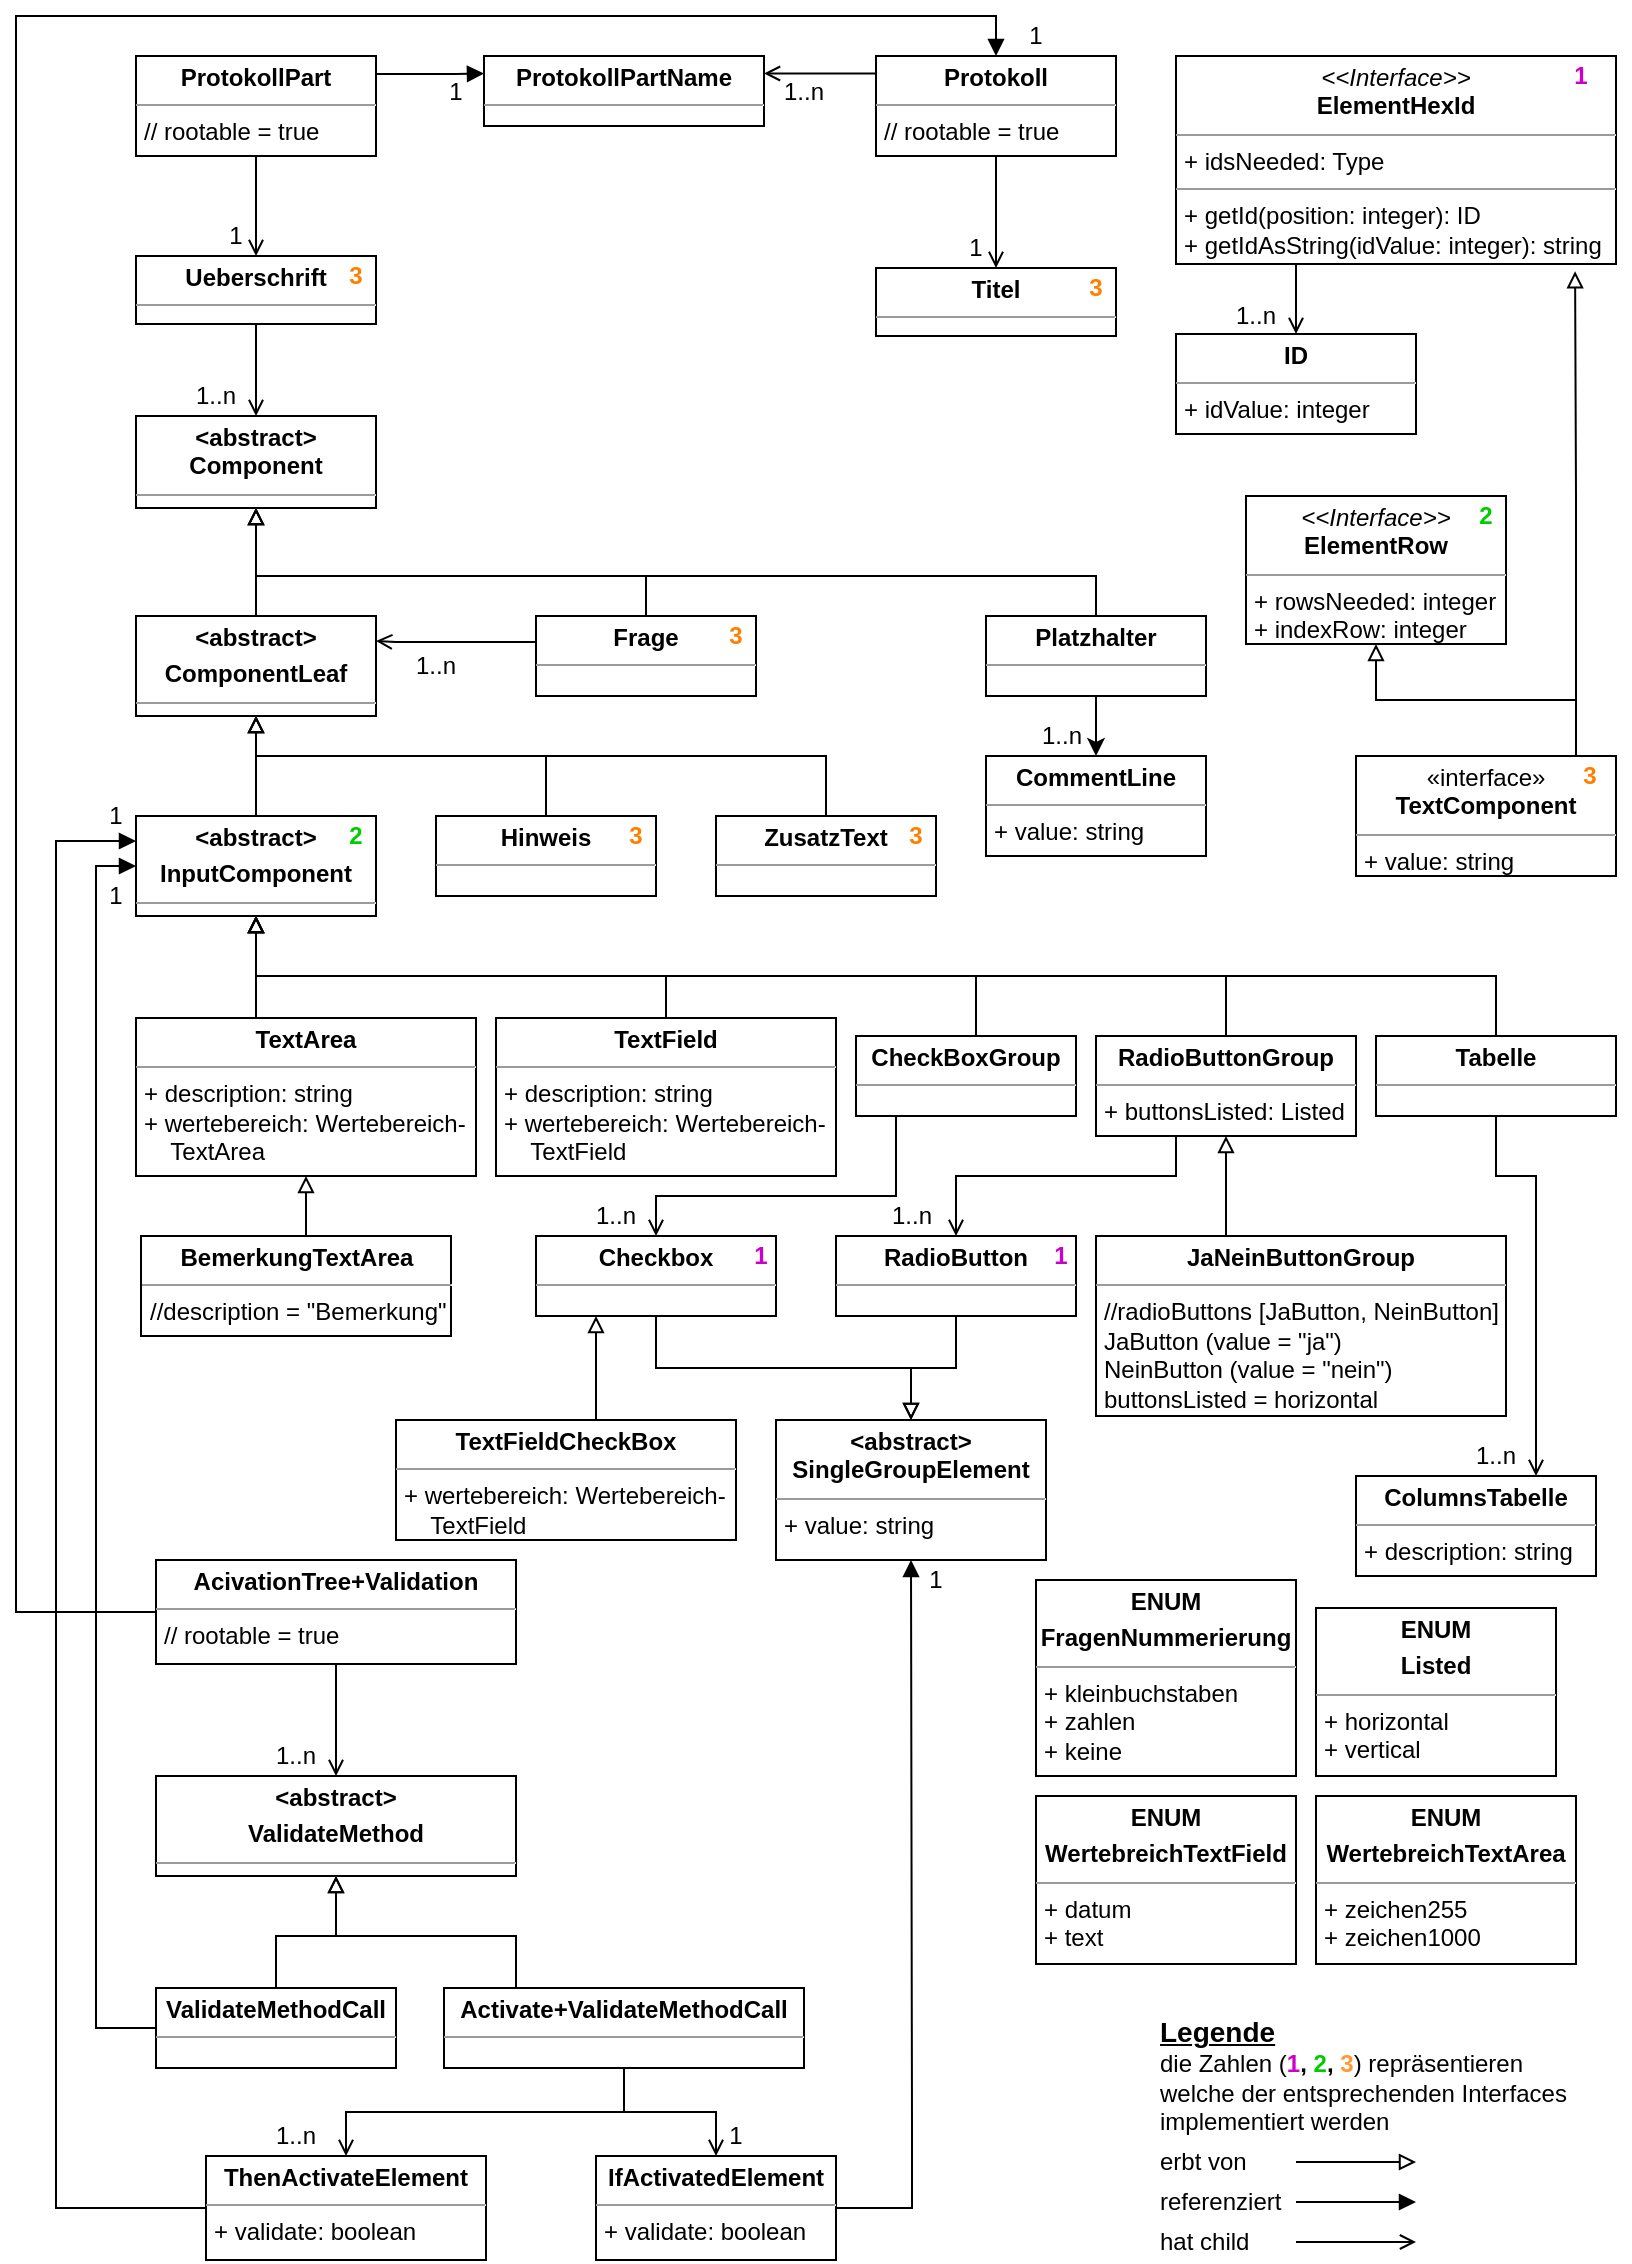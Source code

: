 <mxfile version="14.8.1" type="github">
  <diagram id="815nEBBuHhfthzoJdJMb" name="Page-1">
    <mxGraphModel dx="1038" dy="1690" grid="1" gridSize="10" guides="1" tooltips="1" connect="1" arrows="1" fold="1" page="1" pageScale="1" pageWidth="827" pageHeight="1169" math="0" shadow="0">
      <root>
        <mxCell id="0" />
        <mxCell id="1" parent="0" />
        <mxCell id="dD5N2xeaOPQ_CGBEgf2j-91" style="edgeStyle=orthogonalEdgeStyle;rounded=0;orthogonalLoop=1;jettySize=auto;html=1;exitX=0.5;exitY=1;exitDx=0;exitDy=0;entryX=0.5;entryY=0;entryDx=0;entryDy=0;endArrow=open;endFill=0;" parent="1" source="dD5N2xeaOPQ_CGBEgf2j-9" target="dD5N2xeaOPQ_CGBEgf2j-86" edge="1">
          <mxGeometry relative="1" as="geometry" />
        </mxCell>
        <mxCell id="oZuuZ0kio6a51f3ImNjv-1" style="edgeStyle=orthogonalEdgeStyle;rounded=0;orthogonalLoop=1;jettySize=auto;html=1;entryX=0.5;entryY=0;entryDx=0;entryDy=0;endArrow=block;endFill=1;" parent="1" source="dD5N2xeaOPQ_CGBEgf2j-9" target="dD5N2xeaOPQ_CGBEgf2j-10" edge="1">
          <mxGeometry relative="1" as="geometry">
            <mxPoint x="20" as="targetPoint" />
            <Array as="points">
              <mxPoint x="20" y="798" />
              <mxPoint x="20" />
              <mxPoint x="510" />
            </Array>
          </mxGeometry>
        </mxCell>
        <mxCell id="dD5N2xeaOPQ_CGBEgf2j-9" value="&lt;p style=&quot;margin: 0px ; margin-top: 4px ; text-align: center&quot;&gt;&lt;b&gt;AcivationTree+Validation&lt;/b&gt;&lt;/p&gt;&lt;hr size=&quot;1&quot;&gt;&lt;p style=&quot;margin: 0px ; margin-left: 4px&quot;&gt;// rootable = true&lt;/p&gt;" style="verticalAlign=top;align=left;overflow=fill;fontSize=12;fontFamily=Helvetica;html=1;" parent="1" vertex="1">
          <mxGeometry x="90" y="772" width="180" height="52" as="geometry" />
        </mxCell>
        <mxCell id="dD5N2xeaOPQ_CGBEgf2j-15" style="edgeStyle=orthogonalEdgeStyle;rounded=0;orthogonalLoop=1;jettySize=auto;html=1;entryX=1;entryY=0.25;entryDx=0;entryDy=0;exitX=0;exitY=0.25;exitDx=0;exitDy=0;endArrow=open;endFill=0;" parent="1" source="dD5N2xeaOPQ_CGBEgf2j-10" target="dD5N2xeaOPQ_CGBEgf2j-14" edge="1">
          <mxGeometry relative="1" as="geometry">
            <mxPoint x="450" y="70" as="targetPoint" />
            <Array as="points">
              <mxPoint x="480" y="39" />
            </Array>
          </mxGeometry>
        </mxCell>
        <mxCell id="dD5N2xeaOPQ_CGBEgf2j-20" style="edgeStyle=orthogonalEdgeStyle;rounded=0;orthogonalLoop=1;jettySize=auto;html=1;entryX=0.5;entryY=0;entryDx=0;entryDy=0;endArrow=open;endFill=0;" parent="1" source="dD5N2xeaOPQ_CGBEgf2j-10" target="dD5N2xeaOPQ_CGBEgf2j-19" edge="1">
          <mxGeometry relative="1" as="geometry" />
        </mxCell>
        <mxCell id="dD5N2xeaOPQ_CGBEgf2j-10" value="&lt;p style=&quot;margin: 0px ; margin-top: 4px ; text-align: center&quot;&gt;&lt;b&gt;Protokoll&lt;/b&gt;&lt;/p&gt;&lt;hr size=&quot;1&quot;&gt;&lt;p style=&quot;margin: 0px ; margin-left: 4px&quot;&gt;// rootable = true&lt;/p&gt;" style="verticalAlign=top;align=left;overflow=fill;fontSize=12;fontFamily=Helvetica;html=1;" parent="1" vertex="1">
          <mxGeometry x="450" y="20" width="120" height="50" as="geometry" />
        </mxCell>
        <mxCell id="yaSSKsupGy_nJhIj4aZO-11" style="edgeStyle=orthogonalEdgeStyle;rounded=0;orthogonalLoop=1;jettySize=auto;html=1;entryX=0.907;entryY=1.035;entryDx=0;entryDy=0;endArrow=block;endFill=0;entryPerimeter=0;" parent="1" source="dD5N2xeaOPQ_CGBEgf2j-11" target="yaSSKsupGy_nJhIj4aZO-2" edge="1">
          <mxGeometry relative="1" as="geometry">
            <Array as="points">
              <mxPoint x="800" y="240" />
              <mxPoint x="800" y="240" />
            </Array>
          </mxGeometry>
        </mxCell>
        <mxCell id="yaSSKsupGy_nJhIj4aZO-19" style="edgeStyle=orthogonalEdgeStyle;rounded=0;orthogonalLoop=1;jettySize=auto;html=1;entryX=0.5;entryY=1;entryDx=0;entryDy=0;endArrow=block;endFill=0;" parent="1" source="dD5N2xeaOPQ_CGBEgf2j-11" target="yaSSKsupGy_nJhIj4aZO-1" edge="1">
          <mxGeometry relative="1" as="geometry">
            <Array as="points">
              <mxPoint x="800" y="342" />
              <mxPoint x="700" y="342" />
            </Array>
          </mxGeometry>
        </mxCell>
        <mxCell id="dD5N2xeaOPQ_CGBEgf2j-11" value="&lt;p style=&quot;margin: 0px ; margin-top: 4px ; text-align: center&quot;&gt;«interface»&lt;b&gt;&lt;br&gt;TextComponent&lt;/b&gt;&lt;/p&gt;&lt;hr size=&quot;1&quot;&gt;&lt;p style=&quot;margin: 0px ; margin-left: 4px&quot;&gt;+ value: string&lt;/p&gt;" style="verticalAlign=top;align=left;overflow=fill;fontSize=12;fontFamily=Helvetica;html=1;" parent="1" vertex="1">
          <mxGeometry x="690" y="370" width="130" height="60" as="geometry" />
        </mxCell>
        <mxCell id="dD5N2xeaOPQ_CGBEgf2j-22" style="edgeStyle=orthogonalEdgeStyle;rounded=0;orthogonalLoop=1;jettySize=auto;html=1;entryX=0;entryY=0.25;entryDx=0;entryDy=0;endArrow=block;endFill=1;" parent="1" source="dD5N2xeaOPQ_CGBEgf2j-12" target="dD5N2xeaOPQ_CGBEgf2j-14" edge="1">
          <mxGeometry relative="1" as="geometry">
            <Array as="points">
              <mxPoint x="240" y="29" />
              <mxPoint x="240" y="29" />
            </Array>
          </mxGeometry>
        </mxCell>
        <mxCell id="dD5N2xeaOPQ_CGBEgf2j-30" style="edgeStyle=orthogonalEdgeStyle;rounded=0;orthogonalLoop=1;jettySize=auto;html=1;endArrow=open;endFill=0;" parent="1" source="dD5N2xeaOPQ_CGBEgf2j-12" target="dD5N2xeaOPQ_CGBEgf2j-28" edge="1">
          <mxGeometry relative="1" as="geometry" />
        </mxCell>
        <mxCell id="dD5N2xeaOPQ_CGBEgf2j-12" value="&lt;p style=&quot;margin: 0px ; margin-top: 4px ; text-align: center&quot;&gt;&lt;b&gt;ProtokollPart&lt;/b&gt;&lt;/p&gt;&lt;hr size=&quot;1&quot;&gt;&lt;p style=&quot;margin: 0px ; margin-left: 4px&quot;&gt;// rootable = true&lt;/p&gt;" style="verticalAlign=top;align=left;overflow=fill;fontSize=12;fontFamily=Helvetica;html=1;" parent="1" vertex="1">
          <mxGeometry x="80" y="20" width="120" height="50" as="geometry" />
        </mxCell>
        <mxCell id="dD5N2xeaOPQ_CGBEgf2j-14" value="&lt;p style=&quot;margin: 0px ; margin-top: 4px ; text-align: center&quot;&gt;&lt;b&gt;ProtokollPartName&lt;/b&gt;&lt;/p&gt;&lt;hr size=&quot;1&quot;&gt;&lt;p style=&quot;margin: 0px ; margin-left: 4px&quot;&gt;&lt;br&gt;&lt;/p&gt;" style="verticalAlign=top;align=left;overflow=fill;fontSize=12;fontFamily=Helvetica;html=1;" parent="1" vertex="1">
          <mxGeometry x="254" y="20" width="140" height="35" as="geometry" />
        </mxCell>
        <mxCell id="dD5N2xeaOPQ_CGBEgf2j-16" value="1..n" style="text;html=1;strokeColor=none;fillColor=none;align=center;verticalAlign=middle;whiteSpace=wrap;rounded=0;" parent="1" vertex="1">
          <mxGeometry x="394" y="27.5" width="40" height="20" as="geometry" />
        </mxCell>
        <mxCell id="dD5N2xeaOPQ_CGBEgf2j-17" value="&lt;p style=&quot;margin: 0px ; margin-top: 4px ; text-align: center&quot;&gt;&lt;b&gt;&amp;lt;abstract&amp;gt;&lt;br&gt;Component&lt;/b&gt;&lt;/p&gt;&lt;hr size=&quot;1&quot;&gt;&lt;p style=&quot;margin: 0px ; margin-left: 4px&quot;&gt;&lt;br&gt;&lt;/p&gt;" style="verticalAlign=top;align=left;overflow=fill;fontSize=12;fontFamily=Helvetica;html=1;" parent="1" vertex="1">
          <mxGeometry x="80" y="200" width="120" height="46" as="geometry" />
        </mxCell>
        <mxCell id="dD5N2xeaOPQ_CGBEgf2j-41" style="edgeStyle=orthogonalEdgeStyle;rounded=0;orthogonalLoop=1;jettySize=auto;html=1;exitX=0.5;exitY=0;exitDx=0;exitDy=0;entryX=0.5;entryY=1;entryDx=0;entryDy=0;endArrow=block;endFill=0;" parent="1" source="dD5N2xeaOPQ_CGBEgf2j-18" target="dD5N2xeaOPQ_CGBEgf2j-17" edge="1">
          <mxGeometry relative="1" as="geometry" />
        </mxCell>
        <mxCell id="dD5N2xeaOPQ_CGBEgf2j-18" value="&lt;p style=&quot;margin: 0px ; margin-top: 4px ; text-align: center&quot;&gt;&lt;b&gt;&amp;lt;abstract&amp;gt;&lt;/b&gt;&lt;/p&gt;&lt;p style=&quot;margin: 0px ; margin-top: 4px ; text-align: center&quot;&gt;&lt;b&gt;ComponentLeaf&lt;/b&gt;&lt;/p&gt;&lt;hr size=&quot;1&quot;&gt;&lt;p style=&quot;margin: 0px ; margin-left: 4px&quot;&gt;&lt;br&gt;&lt;/p&gt;" style="verticalAlign=top;align=left;overflow=fill;fontSize=12;fontFamily=Helvetica;html=1;" parent="1" vertex="1">
          <mxGeometry x="80" y="300" width="120" height="50" as="geometry" />
        </mxCell>
        <mxCell id="dD5N2xeaOPQ_CGBEgf2j-19" value="&lt;p style=&quot;margin: 0px ; margin-top: 4px ; text-align: center&quot;&gt;&lt;b&gt;Titel&lt;/b&gt;&lt;/p&gt;&lt;hr size=&quot;1&quot;&gt;&lt;p style=&quot;margin: 0px ; margin-left: 4px&quot;&gt;&lt;br&gt;&lt;/p&gt;" style="verticalAlign=top;align=left;overflow=fill;fontSize=12;fontFamily=Helvetica;html=1;" parent="1" vertex="1">
          <mxGeometry x="450" y="126" width="120" height="34" as="geometry" />
        </mxCell>
        <mxCell id="dD5N2xeaOPQ_CGBEgf2j-23" value="1..n" style="text;html=1;strokeColor=none;fillColor=none;align=center;verticalAlign=middle;whiteSpace=wrap;rounded=0;" parent="1" vertex="1">
          <mxGeometry x="100" y="180" width="40" height="20" as="geometry" />
        </mxCell>
        <mxCell id="dD5N2xeaOPQ_CGBEgf2j-24" value="1..n" style="text;html=1;strokeColor=none;fillColor=none;align=center;verticalAlign=middle;whiteSpace=wrap;rounded=0;" parent="1" vertex="1">
          <mxGeometry x="210" y="315" width="40" height="20" as="geometry" />
        </mxCell>
        <mxCell id="dD5N2xeaOPQ_CGBEgf2j-25" value="1..n" style="text;html=1;strokeColor=none;fillColor=none;align=center;verticalAlign=middle;whiteSpace=wrap;rounded=0;" parent="1" vertex="1">
          <mxGeometry x="140" y="860" width="40" height="20" as="geometry" />
        </mxCell>
        <mxCell id="dD5N2xeaOPQ_CGBEgf2j-26" value="1&lt;br&gt;" style="text;html=1;strokeColor=none;fillColor=none;align=center;verticalAlign=middle;whiteSpace=wrap;rounded=0;" parent="1" vertex="1">
          <mxGeometry x="220" y="27.5" width="40" height="20" as="geometry" />
        </mxCell>
        <mxCell id="dD5N2xeaOPQ_CGBEgf2j-27" style="edgeStyle=orthogonalEdgeStyle;rounded=0;orthogonalLoop=1;jettySize=auto;html=1;exitX=0.5;exitY=1;exitDx=0;exitDy=0;endArrow=block;endFill=1;" parent="1" source="dD5N2xeaOPQ_CGBEgf2j-26" target="dD5N2xeaOPQ_CGBEgf2j-26" edge="1">
          <mxGeometry relative="1" as="geometry" />
        </mxCell>
        <mxCell id="dD5N2xeaOPQ_CGBEgf2j-36" style="edgeStyle=orthogonalEdgeStyle;rounded=0;orthogonalLoop=1;jettySize=auto;html=1;endArrow=open;endFill=0;entryX=0.5;entryY=0;entryDx=0;entryDy=0;" parent="1" source="dD5N2xeaOPQ_CGBEgf2j-28" target="dD5N2xeaOPQ_CGBEgf2j-17" edge="1">
          <mxGeometry relative="1" as="geometry">
            <mxPoint x="95" y="210" as="targetPoint" />
          </mxGeometry>
        </mxCell>
        <mxCell id="dD5N2xeaOPQ_CGBEgf2j-28" value="&lt;p style=&quot;margin: 0px ; margin-top: 4px ; text-align: center&quot;&gt;&lt;b&gt;Ueberschrift&lt;/b&gt;&lt;/p&gt;&lt;hr size=&quot;1&quot;&gt;&lt;p style=&quot;margin: 0px ; margin-left: 4px&quot;&gt;&lt;br&gt;&lt;/p&gt;" style="verticalAlign=top;align=left;overflow=fill;fontSize=12;fontFamily=Helvetica;html=1;" parent="1" vertex="1">
          <mxGeometry x="80" y="120" width="120" height="34" as="geometry" />
        </mxCell>
        <mxCell id="dD5N2xeaOPQ_CGBEgf2j-31" value="1&lt;br&gt;" style="text;html=1;strokeColor=none;fillColor=none;align=center;verticalAlign=middle;whiteSpace=wrap;rounded=0;" parent="1" vertex="1">
          <mxGeometry x="110" y="100" width="40" height="20" as="geometry" />
        </mxCell>
        <mxCell id="dD5N2xeaOPQ_CGBEgf2j-33" style="edgeStyle=orthogonalEdgeStyle;rounded=0;orthogonalLoop=1;jettySize=auto;html=1;exitX=0.5;exitY=1;exitDx=0;exitDy=0;endArrow=block;endFill=1;" parent="1" source="dD5N2xeaOPQ_CGBEgf2j-26" target="dD5N2xeaOPQ_CGBEgf2j-26" edge="1">
          <mxGeometry relative="1" as="geometry" />
        </mxCell>
        <mxCell id="dD5N2xeaOPQ_CGBEgf2j-35" value="1&lt;br&gt;" style="text;html=1;strokeColor=none;fillColor=none;align=center;verticalAlign=middle;whiteSpace=wrap;rounded=0;" parent="1" vertex="1">
          <mxGeometry x="480" y="106" width="40" height="20" as="geometry" />
        </mxCell>
        <mxCell id="dD5N2xeaOPQ_CGBEgf2j-43" style="edgeStyle=orthogonalEdgeStyle;rounded=0;orthogonalLoop=1;jettySize=auto;html=1;entryX=0.5;entryY=1;entryDx=0;entryDy=0;endArrow=block;endFill=0;exitX=0.5;exitY=0;exitDx=0;exitDy=0;" parent="1" source="dD5N2xeaOPQ_CGBEgf2j-42" target="dD5N2xeaOPQ_CGBEgf2j-17" edge="1">
          <mxGeometry relative="1" as="geometry">
            <Array as="points">
              <mxPoint x="275" y="280" />
              <mxPoint x="90" y="280" />
            </Array>
          </mxGeometry>
        </mxCell>
        <mxCell id="dD5N2xeaOPQ_CGBEgf2j-48" style="edgeStyle=orthogonalEdgeStyle;rounded=0;orthogonalLoop=1;jettySize=auto;html=1;exitX=0;exitY=0.25;exitDx=0;exitDy=0;entryX=1;entryY=0.25;entryDx=0;entryDy=0;endArrow=open;endFill=0;" parent="1" source="dD5N2xeaOPQ_CGBEgf2j-42" target="dD5N2xeaOPQ_CGBEgf2j-18" edge="1">
          <mxGeometry relative="1" as="geometry">
            <Array as="points">
              <mxPoint x="210" y="313" />
              <mxPoint x="180" y="313" />
            </Array>
          </mxGeometry>
        </mxCell>
        <mxCell id="dD5N2xeaOPQ_CGBEgf2j-42" value="&lt;p style=&quot;margin: 0px ; margin-top: 4px ; text-align: center&quot;&gt;&lt;b&gt;Frage&lt;/b&gt;&lt;br&gt;&lt;/p&gt;&lt;hr size=&quot;1&quot;&gt;&lt;p style=&quot;margin: 0px ; margin-left: 4px&quot;&gt;&lt;br&gt;&lt;/p&gt;" style="verticalAlign=top;align=left;overflow=fill;fontSize=12;fontFamily=Helvetica;html=1;" parent="1" vertex="1">
          <mxGeometry x="280" y="300" width="110" height="40" as="geometry" />
        </mxCell>
        <mxCell id="dD5N2xeaOPQ_CGBEgf2j-52" style="edgeStyle=orthogonalEdgeStyle;rounded=0;orthogonalLoop=1;jettySize=auto;html=1;exitX=0.5;exitY=0;exitDx=0;exitDy=0;entryX=0.5;entryY=1;entryDx=0;entryDy=0;endArrow=block;endFill=0;" parent="1" source="dD5N2xeaOPQ_CGBEgf2j-45" target="dD5N2xeaOPQ_CGBEgf2j-18" edge="1">
          <mxGeometry relative="1" as="geometry" />
        </mxCell>
        <mxCell id="dD5N2xeaOPQ_CGBEgf2j-45" value="&lt;p style=&quot;margin: 0px ; margin-top: 4px ; text-align: center&quot;&gt;&lt;b&gt;&amp;lt;abstract&amp;gt;&lt;/b&gt;&lt;/p&gt;&lt;p style=&quot;margin: 0px ; margin-top: 4px ; text-align: center&quot;&gt;&lt;b&gt;InputComponent&lt;/b&gt;&lt;/p&gt;&lt;hr size=&quot;1&quot;&gt;&lt;p style=&quot;margin: 0px ; margin-left: 4px&quot;&gt;&lt;br&gt;&lt;/p&gt;" style="verticalAlign=top;align=left;overflow=fill;fontSize=12;fontFamily=Helvetica;html=1;" parent="1" vertex="1">
          <mxGeometry x="80" y="400" width="120" height="50" as="geometry" />
        </mxCell>
        <mxCell id="dD5N2xeaOPQ_CGBEgf2j-53" style="edgeStyle=orthogonalEdgeStyle;rounded=0;orthogonalLoop=1;jettySize=auto;html=1;exitX=0.5;exitY=0;exitDx=0;exitDy=0;entryX=0.5;entryY=1;entryDx=0;entryDy=0;endArrow=block;endFill=0;" parent="1" source="dD5N2xeaOPQ_CGBEgf2j-46" target="dD5N2xeaOPQ_CGBEgf2j-18" edge="1">
          <mxGeometry relative="1" as="geometry">
            <Array as="points">
              <mxPoint x="245" y="370" />
              <mxPoint x="90" y="370" />
            </Array>
          </mxGeometry>
        </mxCell>
        <mxCell id="dD5N2xeaOPQ_CGBEgf2j-46" value="&lt;p style=&quot;margin: 0px ; margin-top: 4px ; text-align: center&quot;&gt;&lt;b&gt;Hinweis&lt;/b&gt;&lt;/p&gt;&lt;hr size=&quot;1&quot;&gt;&lt;p style=&quot;margin: 0px ; margin-left: 4px&quot;&gt;&lt;br&gt;&lt;/p&gt;" style="verticalAlign=top;align=left;overflow=fill;fontSize=12;fontFamily=Helvetica;html=1;" parent="1" vertex="1">
          <mxGeometry x="230" y="400" width="110" height="40" as="geometry" />
        </mxCell>
        <mxCell id="dD5N2xeaOPQ_CGBEgf2j-54" style="edgeStyle=orthogonalEdgeStyle;rounded=0;orthogonalLoop=1;jettySize=auto;html=1;exitX=0.5;exitY=0;exitDx=0;exitDy=0;entryX=0.5;entryY=1;entryDx=0;entryDy=0;endArrow=block;endFill=0;" parent="1" source="dD5N2xeaOPQ_CGBEgf2j-47" target="dD5N2xeaOPQ_CGBEgf2j-18" edge="1">
          <mxGeometry relative="1" as="geometry">
            <Array as="points">
              <mxPoint x="425" y="370" />
              <mxPoint x="140" y="370" />
            </Array>
          </mxGeometry>
        </mxCell>
        <mxCell id="dD5N2xeaOPQ_CGBEgf2j-47" value="&lt;p style=&quot;margin: 0px ; margin-top: 4px ; text-align: center&quot;&gt;&lt;b&gt;ZusatzText&lt;/b&gt;&lt;br&gt;&lt;/p&gt;&lt;hr size=&quot;1&quot;&gt;&lt;p style=&quot;margin: 0px ; margin-left: 4px&quot;&gt;&lt;br&gt;&lt;/p&gt;" style="verticalAlign=top;align=left;overflow=fill;fontSize=12;fontFamily=Helvetica;html=1;" parent="1" vertex="1">
          <mxGeometry x="370" y="400" width="110" height="40" as="geometry" />
        </mxCell>
        <mxCell id="dD5N2xeaOPQ_CGBEgf2j-66" style="edgeStyle=orthogonalEdgeStyle;rounded=0;orthogonalLoop=1;jettySize=auto;html=1;entryX=0.5;entryY=1;entryDx=0;entryDy=0;endArrow=block;endFill=0;" parent="1" source="dD5N2xeaOPQ_CGBEgf2j-55" target="dD5N2xeaOPQ_CGBEgf2j-45" edge="1">
          <mxGeometry relative="1" as="geometry">
            <Array as="points">
              <mxPoint x="140" y="501" />
              <mxPoint x="140" y="501" />
            </Array>
          </mxGeometry>
        </mxCell>
        <mxCell id="dD5N2xeaOPQ_CGBEgf2j-55" value="&lt;p style=&quot;margin: 0px ; margin-top: 4px ; text-align: center&quot;&gt;&lt;b&gt;TextArea&lt;/b&gt;&lt;/p&gt;&lt;hr size=&quot;1&quot;&gt;&lt;p style=&quot;margin: 0px ; margin-left: 4px&quot;&gt;+ description: string&lt;/p&gt;&lt;p style=&quot;margin: 0px ; margin-left: 4px&quot;&gt;+ wertebereich: Wertebereich-&lt;/p&gt;&lt;p style=&quot;margin: 0px ; margin-left: 4px&quot;&gt;&lt;span style=&quot;white-space: pre&quot;&gt; &lt;/span&gt;&lt;span style=&quot;white-space: pre&quot;&gt; &lt;/span&gt;&lt;span style=&quot;white-space: pre&quot;&gt; &lt;/span&gt;&lt;span style=&quot;white-space: pre&quot;&gt; &lt;/span&gt;TextArea&lt;br&gt;&lt;/p&gt;" style="verticalAlign=top;align=left;overflow=fill;fontSize=12;fontFamily=Helvetica;html=1;" parent="1" vertex="1">
          <mxGeometry x="80" y="501" width="170" height="79" as="geometry" />
        </mxCell>
        <mxCell id="dD5N2xeaOPQ_CGBEgf2j-67" style="edgeStyle=orthogonalEdgeStyle;rounded=0;orthogonalLoop=1;jettySize=auto;html=1;endArrow=block;endFill=0;entryX=0.5;entryY=1;entryDx=0;entryDy=0;exitX=0.5;exitY=0;exitDx=0;exitDy=0;" parent="1" source="dD5N2xeaOPQ_CGBEgf2j-56" target="dD5N2xeaOPQ_CGBEgf2j-45" edge="1">
          <mxGeometry relative="1" as="geometry">
            <mxPoint x="90" y="450" as="targetPoint" />
            <Array as="points">
              <mxPoint x="345" y="480" />
              <mxPoint x="140" y="480" />
            </Array>
          </mxGeometry>
        </mxCell>
        <mxCell id="dD5N2xeaOPQ_CGBEgf2j-56" value="&lt;p style=&quot;margin: 0px ; margin-top: 4px ; text-align: center&quot;&gt;&lt;b&gt;TextField&lt;/b&gt;&lt;/p&gt;&lt;hr size=&quot;1&quot;&gt;&lt;p style=&quot;margin: 0px ; margin-left: 4px&quot;&gt;+ description: string&lt;/p&gt;&lt;p style=&quot;margin: 0px ; margin-left: 4px&quot;&gt;+ wertebereich: Wertebereich-&lt;/p&gt;&lt;p style=&quot;margin: 0px ; margin-left: 4px&quot;&gt;&lt;span style=&quot;white-space: pre&quot;&gt; &lt;/span&gt;&lt;span style=&quot;white-space: pre&quot;&gt; &lt;/span&gt;&lt;span style=&quot;white-space: pre&quot;&gt; &lt;/span&gt;&lt;span style=&quot;white-space: pre&quot;&gt; &lt;/span&gt;TextField&lt;/p&gt;" style="verticalAlign=top;align=left;overflow=fill;fontSize=12;fontFamily=Helvetica;html=1;" parent="1" vertex="1">
          <mxGeometry x="260" y="501" width="170" height="79" as="geometry" />
        </mxCell>
        <mxCell id="dD5N2xeaOPQ_CGBEgf2j-68" style="edgeStyle=orthogonalEdgeStyle;rounded=0;orthogonalLoop=1;jettySize=auto;html=1;entryX=0.5;entryY=1;entryDx=0;entryDy=0;endArrow=block;endFill=0;exitX=0.5;exitY=0;exitDx=0;exitDy=0;" parent="1" source="dD5N2xeaOPQ_CGBEgf2j-57" target="dD5N2xeaOPQ_CGBEgf2j-45" edge="1">
          <mxGeometry relative="1" as="geometry">
            <Array as="points">
              <mxPoint x="500" y="480" />
              <mxPoint x="140" y="480" />
            </Array>
          </mxGeometry>
        </mxCell>
        <mxCell id="dD5N2xeaOPQ_CGBEgf2j-79" style="edgeStyle=orthogonalEdgeStyle;rounded=0;orthogonalLoop=1;jettySize=auto;html=1;entryX=0.5;entryY=0;entryDx=0;entryDy=0;endArrow=open;endFill=0;" parent="1" source="dD5N2xeaOPQ_CGBEgf2j-57" target="dD5N2xeaOPQ_CGBEgf2j-74" edge="1">
          <mxGeometry relative="1" as="geometry">
            <Array as="points">
              <mxPoint x="460" y="590" />
              <mxPoint x="340" y="590" />
            </Array>
          </mxGeometry>
        </mxCell>
        <mxCell id="dD5N2xeaOPQ_CGBEgf2j-57" value="&lt;p style=&quot;margin: 0px ; margin-top: 4px ; text-align: center&quot;&gt;&lt;b&gt;CheckBoxGroup&lt;/b&gt;&lt;/p&gt;&lt;hr size=&quot;1&quot;&gt;&lt;p style=&quot;margin: 0px ; margin-left: 4px&quot;&gt;&lt;br&gt;&lt;/p&gt;" style="verticalAlign=top;align=left;overflow=fill;fontSize=12;fontFamily=Helvetica;html=1;" parent="1" vertex="1">
          <mxGeometry x="440" y="510" width="110" height="40" as="geometry" />
        </mxCell>
        <mxCell id="dD5N2xeaOPQ_CGBEgf2j-70" style="edgeStyle=orthogonalEdgeStyle;rounded=0;orthogonalLoop=1;jettySize=auto;html=1;exitX=0.5;exitY=0;exitDx=0;exitDy=0;endArrow=block;endFill=0;entryX=0.5;entryY=1;entryDx=0;entryDy=0;" parent="1" source="dD5N2xeaOPQ_CGBEgf2j-58" target="dD5N2xeaOPQ_CGBEgf2j-45" edge="1">
          <mxGeometry relative="1" as="geometry">
            <mxPoint x="90" y="450" as="targetPoint" />
            <Array as="points">
              <mxPoint x="600" y="480" />
              <mxPoint x="150" y="480" />
            </Array>
          </mxGeometry>
        </mxCell>
        <mxCell id="dD5N2xeaOPQ_CGBEgf2j-77" style="edgeStyle=orthogonalEdgeStyle;rounded=0;orthogonalLoop=1;jettySize=auto;html=1;exitX=0.25;exitY=1;exitDx=0;exitDy=0;entryX=0.5;entryY=0;entryDx=0;entryDy=0;endArrow=open;endFill=0;" parent="1" source="dD5N2xeaOPQ_CGBEgf2j-58" target="dD5N2xeaOPQ_CGBEgf2j-75" edge="1">
          <mxGeometry relative="1" as="geometry">
            <Array as="points">
              <mxPoint x="600" y="580" />
              <mxPoint x="490" y="580" />
            </Array>
          </mxGeometry>
        </mxCell>
        <mxCell id="dD5N2xeaOPQ_CGBEgf2j-58" value="&lt;p style=&quot;margin: 0px ; margin-top: 4px ; text-align: center&quot;&gt;&lt;b&gt;RadioButtonGroup&lt;/b&gt;&lt;/p&gt;&lt;hr size=&quot;1&quot;&gt;&lt;p style=&quot;margin: 0px ; margin-left: 4px&quot;&gt;+ buttonsListed: Listed&lt;/p&gt;" style="verticalAlign=top;align=left;overflow=fill;fontSize=12;fontFamily=Helvetica;html=1;" parent="1" vertex="1">
          <mxGeometry x="560" y="510" width="130" height="50" as="geometry" />
        </mxCell>
        <mxCell id="dD5N2xeaOPQ_CGBEgf2j-71" style="edgeStyle=orthogonalEdgeStyle;rounded=0;orthogonalLoop=1;jettySize=auto;html=1;exitX=0.5;exitY=0;exitDx=0;exitDy=0;endArrow=block;endFill=0;entryX=0.5;entryY=1;entryDx=0;entryDy=0;" parent="1" source="dD5N2xeaOPQ_CGBEgf2j-59" target="dD5N2xeaOPQ_CGBEgf2j-45" edge="1">
          <mxGeometry relative="1" as="geometry">
            <mxPoint x="90" y="450" as="targetPoint" />
            <Array as="points">
              <mxPoint x="750" y="480" />
              <mxPoint x="150" y="480" />
            </Array>
          </mxGeometry>
        </mxCell>
        <mxCell id="oZuuZ0kio6a51f3ImNjv-5" style="edgeStyle=orthogonalEdgeStyle;rounded=0;orthogonalLoop=1;jettySize=auto;html=1;entryX=0.75;entryY=0;entryDx=0;entryDy=0;endArrow=open;endFill=0;exitX=0.5;exitY=1;exitDx=0;exitDy=0;" parent="1" source="dD5N2xeaOPQ_CGBEgf2j-59" target="oZuuZ0kio6a51f3ImNjv-4" edge="1">
          <mxGeometry relative="1" as="geometry">
            <Array as="points">
              <mxPoint x="760" y="580" />
              <mxPoint x="780" y="580" />
            </Array>
          </mxGeometry>
        </mxCell>
        <mxCell id="dD5N2xeaOPQ_CGBEgf2j-59" value="&lt;p style=&quot;margin: 0px ; margin-top: 4px ; text-align: center&quot;&gt;&lt;b&gt;Tabelle&lt;/b&gt;&lt;/p&gt;&lt;hr size=&quot;1&quot;&gt;&lt;p style=&quot;margin: 0px ; margin-left: 4px&quot;&gt;&lt;br&gt;&lt;/p&gt;" style="verticalAlign=top;align=left;overflow=fill;fontSize=12;fontFamily=Helvetica;html=1;" parent="1" vertex="1">
          <mxGeometry x="700" y="510" width="120" height="40" as="geometry" />
        </mxCell>
        <mxCell id="dD5N2xeaOPQ_CGBEgf2j-78" style="edgeStyle=orthogonalEdgeStyle;rounded=0;orthogonalLoop=1;jettySize=auto;html=1;entryX=0.5;entryY=1;entryDx=0;entryDy=0;endArrow=block;endFill=0;exitX=0.466;exitY=0.01;exitDx=0;exitDy=0;exitPerimeter=0;" parent="1" source="dD5N2xeaOPQ_CGBEgf2j-60" target="dD5N2xeaOPQ_CGBEgf2j-58" edge="1">
          <mxGeometry relative="1" as="geometry">
            <Array as="points">
              <mxPoint x="625" y="611" />
            </Array>
          </mxGeometry>
        </mxCell>
        <mxCell id="dD5N2xeaOPQ_CGBEgf2j-60" value="&lt;p style=&quot;margin: 0px ; margin-top: 4px ; text-align: center&quot;&gt;&lt;b&gt;JaNeinButtonGroup&lt;/b&gt;&lt;/p&gt;&lt;hr size=&quot;1&quot;&gt;&lt;p style=&quot;margin: 0px ; margin-left: 4px&quot;&gt;//radioButtons [JaButton, NeinButton]&lt;/p&gt;&lt;p style=&quot;margin: 0px ; margin-left: 4px&quot;&gt;JaButton (value = &quot;ja&quot;)&amp;nbsp;&lt;/p&gt;&lt;p style=&quot;margin: 0px ; margin-left: 4px&quot;&gt;NeinButton (value = &quot;nein&quot;)&lt;/p&gt;&lt;p style=&quot;margin: 0px ; margin-left: 4px&quot;&gt;buttonsListed = horizontal&lt;/p&gt;" style="verticalAlign=top;align=left;overflow=fill;fontSize=12;fontFamily=Helvetica;html=1;" parent="1" vertex="1">
          <mxGeometry x="560" y="610" width="205" height="90" as="geometry" />
        </mxCell>
        <mxCell id="dD5N2xeaOPQ_CGBEgf2j-73" style="edgeStyle=orthogonalEdgeStyle;rounded=0;orthogonalLoop=1;jettySize=auto;html=1;entryX=0.5;entryY=1;entryDx=0;entryDy=0;endArrow=block;endFill=0;" parent="1" source="dD5N2xeaOPQ_CGBEgf2j-61" target="dD5N2xeaOPQ_CGBEgf2j-55" edge="1">
          <mxGeometry relative="1" as="geometry">
            <mxPoint x="170" y="586" as="sourcePoint" />
            <Array as="points">
              <mxPoint x="165" y="600" />
              <mxPoint x="165" y="600" />
            </Array>
          </mxGeometry>
        </mxCell>
        <mxCell id="dD5N2xeaOPQ_CGBEgf2j-61" value="&lt;p style=&quot;margin: 0px ; margin-top: 4px ; text-align: center&quot;&gt;&lt;b&gt;BemerkungTextArea&lt;/b&gt;&lt;/p&gt;&lt;hr size=&quot;1&quot;&gt;&lt;p style=&quot;margin: 0px ; margin-left: 4px&quot;&gt;//description = &quot;Bemerkung&quot;&lt;/p&gt;" style="verticalAlign=top;align=left;overflow=fill;fontSize=12;fontFamily=Helvetica;html=1;" parent="1" vertex="1">
          <mxGeometry x="82.5" y="610" width="155" height="50" as="geometry" />
        </mxCell>
        <mxCell id="dD5N2xeaOPQ_CGBEgf2j-82" style="edgeStyle=orthogonalEdgeStyle;rounded=0;orthogonalLoop=1;jettySize=auto;html=1;entryX=0.5;entryY=0;entryDx=0;entryDy=0;endArrow=block;endFill=0;" parent="1" source="dD5N2xeaOPQ_CGBEgf2j-74" target="dD5N2xeaOPQ_CGBEgf2j-80" edge="1">
          <mxGeometry relative="1" as="geometry" />
        </mxCell>
        <mxCell id="dD5N2xeaOPQ_CGBEgf2j-74" value="&lt;p style=&quot;margin: 0px ; margin-top: 4px ; text-align: center&quot;&gt;&lt;b&gt;Checkbox&lt;/b&gt;&lt;/p&gt;&lt;hr size=&quot;1&quot;&gt;&lt;p style=&quot;margin: 0px ; margin-left: 4px&quot;&gt;&lt;br&gt;&lt;/p&gt;" style="verticalAlign=top;align=left;overflow=fill;fontSize=12;fontFamily=Helvetica;html=1;" parent="1" vertex="1">
          <mxGeometry x="280" y="610" width="120" height="40" as="geometry" />
        </mxCell>
        <mxCell id="dD5N2xeaOPQ_CGBEgf2j-83" style="edgeStyle=orthogonalEdgeStyle;rounded=0;orthogonalLoop=1;jettySize=auto;html=1;entryX=0.5;entryY=0;entryDx=0;entryDy=0;endArrow=block;endFill=0;" parent="1" source="dD5N2xeaOPQ_CGBEgf2j-75" target="dD5N2xeaOPQ_CGBEgf2j-80" edge="1">
          <mxGeometry relative="1" as="geometry" />
        </mxCell>
        <mxCell id="dD5N2xeaOPQ_CGBEgf2j-75" value="&lt;p style=&quot;margin: 0px ; margin-top: 4px ; text-align: center&quot;&gt;&lt;b&gt;RadioButton&lt;/b&gt;&lt;/p&gt;&lt;hr size=&quot;1&quot;&gt;&lt;p style=&quot;margin: 0px ; margin-left: 4px&quot;&gt;&lt;br&gt;&lt;/p&gt;" style="verticalAlign=top;align=left;overflow=fill;fontSize=12;fontFamily=Helvetica;html=1;" parent="1" vertex="1">
          <mxGeometry x="430" y="610" width="120" height="40" as="geometry" />
        </mxCell>
        <mxCell id="dD5N2xeaOPQ_CGBEgf2j-80" value="&lt;p style=&quot;margin: 0px ; margin-top: 4px ; text-align: center&quot;&gt;&lt;b&gt;&amp;lt;abstract&amp;gt;&lt;br&gt;SingleGroupElement&lt;/b&gt;&lt;/p&gt;&lt;hr size=&quot;1&quot;&gt;&lt;p style=&quot;margin: 0px ; margin-left: 4px&quot;&gt;+ value: string&lt;/p&gt;" style="verticalAlign=top;align=left;overflow=fill;fontSize=12;fontFamily=Helvetica;html=1;" parent="1" vertex="1">
          <mxGeometry x="400" y="702" width="135" height="70" as="geometry" />
        </mxCell>
        <mxCell id="dD5N2xeaOPQ_CGBEgf2j-85" style="edgeStyle=orthogonalEdgeStyle;rounded=0;orthogonalLoop=1;jettySize=auto;html=1;entryX=0.25;entryY=1;entryDx=0;entryDy=0;endArrow=block;endFill=0;" parent="1" source="dD5N2xeaOPQ_CGBEgf2j-84" target="dD5N2xeaOPQ_CGBEgf2j-74" edge="1">
          <mxGeometry relative="1" as="geometry">
            <Array as="points">
              <mxPoint x="310" y="690" />
              <mxPoint x="310" y="690" />
            </Array>
          </mxGeometry>
        </mxCell>
        <mxCell id="dD5N2xeaOPQ_CGBEgf2j-84" value="&lt;p style=&quot;margin: 0px ; margin-top: 4px ; text-align: center&quot;&gt;&lt;b&gt;TextFieldCheckBox&lt;/b&gt;&lt;/p&gt;&lt;hr size=&quot;1&quot;&gt;&lt;p style=&quot;margin: 0px ; margin-left: 4px&quot;&gt;+ wertebereich: Wertebereich-&lt;br&gt;&lt;span style=&quot;white-space: pre&quot;&gt; &lt;/span&gt;&lt;span style=&quot;white-space: pre&quot;&gt; &lt;/span&gt;&lt;span style=&quot;white-space: pre&quot;&gt; &lt;/span&gt;&lt;span style=&quot;white-space: pre&quot;&gt; &lt;/span&gt;TextField&lt;br&gt;&lt;/p&gt;" style="verticalAlign=top;align=left;overflow=fill;fontSize=12;fontFamily=Helvetica;html=1;" parent="1" vertex="1">
          <mxGeometry x="210" y="702" width="170" height="60" as="geometry" />
        </mxCell>
        <mxCell id="dD5N2xeaOPQ_CGBEgf2j-86" value="&lt;p style=&quot;margin: 0px ; margin-top: 4px ; text-align: center&quot;&gt;&lt;b&gt;&amp;lt;abstract&amp;gt;&lt;/b&gt;&lt;/p&gt;&lt;p style=&quot;margin: 0px ; margin-top: 4px ; text-align: center&quot;&gt;&lt;b&gt;ValidateMethod&lt;/b&gt;&lt;/p&gt;&lt;hr size=&quot;1&quot;&gt;&lt;p style=&quot;margin: 0px ; margin-left: 4px&quot;&gt;&lt;br&gt;&lt;/p&gt;" style="verticalAlign=top;align=left;overflow=fill;fontSize=12;fontFamily=Helvetica;html=1;" parent="1" vertex="1">
          <mxGeometry x="90" y="880" width="180" height="50" as="geometry" />
        </mxCell>
        <mxCell id="dD5N2xeaOPQ_CGBEgf2j-95" style="edgeStyle=orthogonalEdgeStyle;rounded=0;orthogonalLoop=1;jettySize=auto;html=1;endArrow=block;endFill=0;entryX=0.5;entryY=1;entryDx=0;entryDy=0;" parent="1" source="dD5N2xeaOPQ_CGBEgf2j-87" target="dD5N2xeaOPQ_CGBEgf2j-86" edge="1">
          <mxGeometry relative="1" as="geometry">
            <mxPoint x="120" y="890" as="targetPoint" />
            <Array as="points">
              <mxPoint x="150" y="960" />
              <mxPoint x="180" y="960" />
            </Array>
          </mxGeometry>
        </mxCell>
        <mxCell id="dD5N2xeaOPQ_CGBEgf2j-108" style="edgeStyle=orthogonalEdgeStyle;rounded=0;orthogonalLoop=1;jettySize=auto;html=1;endArrow=block;endFill=1;entryX=0;entryY=0.5;entryDx=0;entryDy=0;" parent="1" source="dD5N2xeaOPQ_CGBEgf2j-87" target="dD5N2xeaOPQ_CGBEgf2j-45" edge="1">
          <mxGeometry relative="1" as="geometry">
            <mxPoint x="50" y="425.2" as="targetPoint" />
            <Array as="points">
              <mxPoint x="60" y="1006" />
              <mxPoint x="60" y="425" />
            </Array>
          </mxGeometry>
        </mxCell>
        <mxCell id="dD5N2xeaOPQ_CGBEgf2j-87" value="&lt;p style=&quot;margin: 0px ; margin-top: 4px ; text-align: center&quot;&gt;&lt;b&gt;ValidateMethodCall&lt;/b&gt;&lt;/p&gt;&lt;hr size=&quot;1&quot;&gt;&lt;p style=&quot;margin: 0px ; margin-left: 4px&quot;&gt;&lt;br&gt;&lt;/p&gt;" style="verticalAlign=top;align=left;overflow=fill;fontSize=12;fontFamily=Helvetica;html=1;" parent="1" vertex="1">
          <mxGeometry x="90" y="986" width="120" height="40" as="geometry" />
        </mxCell>
        <mxCell id="dD5N2xeaOPQ_CGBEgf2j-92" style="edgeStyle=orthogonalEdgeStyle;rounded=0;orthogonalLoop=1;jettySize=auto;html=1;entryX=0.5;entryY=1;entryDx=0;entryDy=0;endArrow=block;endFill=0;" parent="1" source="dD5N2xeaOPQ_CGBEgf2j-88" target="dD5N2xeaOPQ_CGBEgf2j-86" edge="1">
          <mxGeometry relative="1" as="geometry">
            <Array as="points">
              <mxPoint x="270" y="960" />
              <mxPoint x="180" y="960" />
            </Array>
          </mxGeometry>
        </mxCell>
        <mxCell id="dD5N2xeaOPQ_CGBEgf2j-98" style="edgeStyle=orthogonalEdgeStyle;rounded=0;orthogonalLoop=1;jettySize=auto;html=1;entryX=0.5;entryY=0;entryDx=0;entryDy=0;endArrow=open;endFill=0;" parent="1" source="dD5N2xeaOPQ_CGBEgf2j-88" target="dD5N2xeaOPQ_CGBEgf2j-89" edge="1">
          <mxGeometry relative="1" as="geometry" />
        </mxCell>
        <mxCell id="dD5N2xeaOPQ_CGBEgf2j-99" style="edgeStyle=orthogonalEdgeStyle;rounded=0;orthogonalLoop=1;jettySize=auto;html=1;entryX=0.5;entryY=0;entryDx=0;entryDy=0;endArrow=open;endFill=0;" parent="1" source="dD5N2xeaOPQ_CGBEgf2j-88" target="dD5N2xeaOPQ_CGBEgf2j-90" edge="1">
          <mxGeometry relative="1" as="geometry" />
        </mxCell>
        <mxCell id="dD5N2xeaOPQ_CGBEgf2j-88" value="&lt;p style=&quot;margin: 0px ; margin-top: 4px ; text-align: center&quot;&gt;&lt;b&gt;Activate+ValidateMethodCall&lt;/b&gt;&lt;/p&gt;&lt;hr size=&quot;1&quot;&gt;&lt;p style=&quot;margin: 0px ; margin-left: 4px&quot;&gt;&lt;br&gt;&lt;/p&gt;" style="verticalAlign=top;align=left;overflow=fill;fontSize=12;fontFamily=Helvetica;html=1;" parent="1" vertex="1">
          <mxGeometry x="234" y="986" width="180" height="40" as="geometry" />
        </mxCell>
        <mxCell id="dD5N2xeaOPQ_CGBEgf2j-104" style="edgeStyle=orthogonalEdgeStyle;rounded=0;orthogonalLoop=1;jettySize=auto;html=1;entryX=0.5;entryY=1;entryDx=0;entryDy=0;endArrow=block;endFill=1;" parent="1" source="dD5N2xeaOPQ_CGBEgf2j-89" target="dD5N2xeaOPQ_CGBEgf2j-80" edge="1">
          <mxGeometry relative="1" as="geometry">
            <Array as="points">
              <mxPoint x="468" y="1056" />
              <mxPoint x="468" y="901" />
            </Array>
          </mxGeometry>
        </mxCell>
        <mxCell id="dD5N2xeaOPQ_CGBEgf2j-89" value="&lt;p style=&quot;margin: 0px ; margin-top: 4px ; text-align: center&quot;&gt;&lt;b&gt;IfActivatedElement&lt;/b&gt;&lt;/p&gt;&lt;hr size=&quot;1&quot;&gt;&lt;p style=&quot;margin: 0px ; margin-left: 4px&quot;&gt;+ validate: boolean&lt;/p&gt;" style="verticalAlign=top;align=left;overflow=fill;fontSize=12;fontFamily=Helvetica;html=1;" parent="1" vertex="1">
          <mxGeometry x="310" y="1070" width="120" height="52" as="geometry" />
        </mxCell>
        <mxCell id="dD5N2xeaOPQ_CGBEgf2j-107" style="edgeStyle=orthogonalEdgeStyle;rounded=0;orthogonalLoop=1;jettySize=auto;html=1;endArrow=block;endFill=1;entryX=0;entryY=0.25;entryDx=0;entryDy=0;" parent="1" source="dD5N2xeaOPQ_CGBEgf2j-90" target="dD5N2xeaOPQ_CGBEgf2j-45" edge="1">
          <mxGeometry relative="1" as="geometry">
            <mxPoint x="60" y="440" as="targetPoint" />
            <Array as="points">
              <mxPoint x="40" y="1096" />
              <mxPoint x="40" y="413" />
            </Array>
          </mxGeometry>
        </mxCell>
        <mxCell id="dD5N2xeaOPQ_CGBEgf2j-90" value="&lt;p style=&quot;margin: 0px ; margin-top: 4px ; text-align: center&quot;&gt;&lt;b&gt;ThenActivateElement&lt;/b&gt;&lt;/p&gt;&lt;hr size=&quot;1&quot;&gt;&lt;p style=&quot;margin: 0px ; margin-left: 4px&quot;&gt;+ validate: boolean&lt;/p&gt;" style="verticalAlign=top;align=left;overflow=fill;fontSize=12;fontFamily=Helvetica;html=1;" parent="1" vertex="1">
          <mxGeometry x="115" y="1070" width="140" height="52" as="geometry" />
        </mxCell>
        <mxCell id="dD5N2xeaOPQ_CGBEgf2j-97" value="1..n" style="text;html=1;strokeColor=none;fillColor=none;align=center;verticalAlign=middle;whiteSpace=wrap;rounded=0;" parent="1" vertex="1">
          <mxGeometry x="300" y="590" width="40" height="20" as="geometry" />
        </mxCell>
        <mxCell id="dD5N2xeaOPQ_CGBEgf2j-101" value="1..n" style="text;html=1;strokeColor=none;fillColor=none;align=center;verticalAlign=middle;whiteSpace=wrap;rounded=0;" parent="1" vertex="1">
          <mxGeometry x="140" y="1050" width="40" height="20" as="geometry" />
        </mxCell>
        <mxCell id="dD5N2xeaOPQ_CGBEgf2j-102" value="1" style="text;html=1;strokeColor=none;fillColor=none;align=center;verticalAlign=middle;whiteSpace=wrap;rounded=0;" parent="1" vertex="1">
          <mxGeometry x="360" y="1050" width="40" height="20" as="geometry" />
        </mxCell>
        <mxCell id="dD5N2xeaOPQ_CGBEgf2j-105" value="1" style="text;html=1;strokeColor=none;fillColor=none;align=center;verticalAlign=middle;whiteSpace=wrap;rounded=0;" parent="1" vertex="1">
          <mxGeometry x="460" y="772" width="40" height="20" as="geometry" />
        </mxCell>
        <mxCell id="dD5N2xeaOPQ_CGBEgf2j-109" value="1" style="text;html=1;strokeColor=none;fillColor=none;align=center;verticalAlign=middle;whiteSpace=wrap;rounded=0;" parent="1" vertex="1">
          <mxGeometry x="50" y="390" width="40" height="20" as="geometry" />
        </mxCell>
        <mxCell id="dD5N2xeaOPQ_CGBEgf2j-110" value="1" style="text;html=1;strokeColor=none;fillColor=none;align=center;verticalAlign=middle;whiteSpace=wrap;rounded=0;" parent="1" vertex="1">
          <mxGeometry x="50" y="430" width="40" height="20" as="geometry" />
        </mxCell>
        <mxCell id="oZuuZ0kio6a51f3ImNjv-2" value="1&lt;br&gt;" style="text;html=1;strokeColor=none;fillColor=none;align=center;verticalAlign=middle;whiteSpace=wrap;rounded=0;" parent="1" vertex="1">
          <mxGeometry x="510" width="40" height="20" as="geometry" />
        </mxCell>
        <mxCell id="oZuuZ0kio6a51f3ImNjv-4" value="&lt;p style=&quot;margin: 0px ; margin-top: 4px ; text-align: center&quot;&gt;&lt;b&gt;ColumnsTabelle&lt;/b&gt;&lt;/p&gt;&lt;hr size=&quot;1&quot;&gt;&lt;p style=&quot;margin: 0px ; margin-left: 4px&quot;&gt;+ description: string&lt;/p&gt;" style="verticalAlign=top;align=left;overflow=fill;fontSize=12;fontFamily=Helvetica;html=1;" parent="1" vertex="1">
          <mxGeometry x="690" y="730" width="120" height="50" as="geometry" />
        </mxCell>
        <mxCell id="oZuuZ0kio6a51f3ImNjv-6" value="1..n" style="text;html=1;strokeColor=none;fillColor=none;align=center;verticalAlign=middle;whiteSpace=wrap;rounded=0;" parent="1" vertex="1">
          <mxGeometry x="447.5" y="590" width="40" height="20" as="geometry" />
        </mxCell>
        <mxCell id="oZuuZ0kio6a51f3ImNjv-7" value="1..n" style="text;html=1;strokeColor=none;fillColor=none;align=center;verticalAlign=middle;whiteSpace=wrap;rounded=0;" parent="1" vertex="1">
          <mxGeometry x="740" y="710" width="40" height="20" as="geometry" />
        </mxCell>
        <mxCell id="oZuuZ0kio6a51f3ImNjv-8" value="&lt;p style=&quot;margin: 0px ; margin-top: 4px ; text-align: center&quot;&gt;&lt;b&gt;ENUM&lt;/b&gt;&lt;/p&gt;&lt;p style=&quot;margin: 0px ; margin-top: 4px ; text-align: center&quot;&gt;&lt;b&gt;Listed&lt;/b&gt;&lt;/p&gt;&lt;hr size=&quot;1&quot;&gt;&lt;p style=&quot;margin: 0px ; margin-left: 4px&quot;&gt;+ horizontal&lt;/p&gt;&lt;p style=&quot;margin: 0px ; margin-left: 4px&quot;&gt;+ vertical&lt;/p&gt;" style="verticalAlign=top;align=left;overflow=fill;fontSize=12;fontFamily=Helvetica;html=1;" parent="1" vertex="1">
          <mxGeometry x="670" y="796" width="120" height="84" as="geometry" />
        </mxCell>
        <mxCell id="oZuuZ0kio6a51f3ImNjv-9" value="&lt;p style=&quot;margin: 0px ; margin-top: 4px ; text-align: center&quot;&gt;&lt;b&gt;ENUM&lt;/b&gt;&lt;/p&gt;&lt;p style=&quot;margin: 0px ; margin-top: 4px ; text-align: center&quot;&gt;&lt;b&gt;FragenNummerierung&lt;/b&gt;&lt;/p&gt;&lt;hr size=&quot;1&quot;&gt;&lt;p style=&quot;margin: 0px ; margin-left: 4px&quot;&gt;+ kleinbuchstaben&lt;/p&gt;&lt;p style=&quot;margin: 0px ; margin-left: 4px&quot;&gt;+ zahlen&lt;/p&gt;&lt;p style=&quot;margin: 0px ; margin-left: 4px&quot;&gt;+ keine&lt;/p&gt;" style="verticalAlign=top;align=left;overflow=fill;fontSize=12;fontFamily=Helvetica;html=1;" parent="1" vertex="1">
          <mxGeometry x="530" y="782" width="130" height="98" as="geometry" />
        </mxCell>
        <mxCell id="oZuuZ0kio6a51f3ImNjv-10" value="&lt;p style=&quot;margin: 0px ; margin-top: 4px ; text-align: center&quot;&gt;&lt;b&gt;ENUM&lt;/b&gt;&lt;/p&gt;&lt;p style=&quot;margin: 0px ; margin-top: 4px ; text-align: center&quot;&gt;&lt;b&gt;WertebreichTextField&lt;/b&gt;&lt;/p&gt;&lt;hr size=&quot;1&quot;&gt;&lt;p style=&quot;margin: 0px ; margin-left: 4px&quot;&gt;+ datum&lt;/p&gt;&lt;p style=&quot;margin: 0px ; margin-left: 4px&quot;&gt;+ text&lt;/p&gt;" style="verticalAlign=top;align=left;overflow=fill;fontSize=12;fontFamily=Helvetica;html=1;" parent="1" vertex="1">
          <mxGeometry x="530" y="890" width="130" height="84" as="geometry" />
        </mxCell>
        <mxCell id="oZuuZ0kio6a51f3ImNjv-12" value="&lt;p style=&quot;margin: 0px ; margin-top: 4px ; text-align: center&quot;&gt;&lt;b&gt;ENUM&lt;/b&gt;&lt;/p&gt;&lt;p style=&quot;margin: 0px ; margin-top: 4px ; text-align: center&quot;&gt;&lt;b&gt;WertebreichTextArea&lt;/b&gt;&lt;/p&gt;&lt;hr size=&quot;1&quot;&gt;&lt;p style=&quot;margin: 0px ; margin-left: 4px&quot;&gt;+ zeichen255&lt;/p&gt;&lt;p style=&quot;margin: 0px ; margin-left: 4px&quot;&gt;+ zeichen1000&lt;/p&gt;" style="verticalAlign=top;align=left;overflow=fill;fontSize=12;fontFamily=Helvetica;html=1;" parent="1" vertex="1">
          <mxGeometry x="670" y="890" width="130" height="84" as="geometry" />
        </mxCell>
        <mxCell id="oZuuZ0kio6a51f3ImNjv-17" style="edgeStyle=orthogonalEdgeStyle;rounded=0;orthogonalLoop=1;jettySize=auto;html=1;entryX=0.5;entryY=1;entryDx=0;entryDy=0;endArrow=block;endFill=0;" parent="1" source="oZuuZ0kio6a51f3ImNjv-16" target="dD5N2xeaOPQ_CGBEgf2j-17" edge="1">
          <mxGeometry relative="1" as="geometry">
            <Array as="points">
              <mxPoint x="560" y="280" />
              <mxPoint x="140" y="280" />
            </Array>
          </mxGeometry>
        </mxCell>
        <mxCell id="3Io7dWzhvcr1um3M5dK--3" style="edgeStyle=orthogonalEdgeStyle;rounded=0;orthogonalLoop=1;jettySize=auto;html=1;exitX=0.5;exitY=1;exitDx=0;exitDy=0;entryX=0.5;entryY=0;entryDx=0;entryDy=0;" edge="1" parent="1" source="oZuuZ0kio6a51f3ImNjv-16" target="3Io7dWzhvcr1um3M5dK--2">
          <mxGeometry relative="1" as="geometry" />
        </mxCell>
        <mxCell id="oZuuZ0kio6a51f3ImNjv-16" value="&lt;p style=&quot;margin: 0px ; margin-top: 4px ; text-align: center&quot;&gt;&lt;b&gt;Platzhalter&lt;/b&gt;&lt;/p&gt;&lt;hr size=&quot;1&quot;&gt;&lt;p style=&quot;margin: 0px ; margin-left: 4px&quot;&gt;&lt;br&gt;&lt;/p&gt;" style="verticalAlign=top;align=left;overflow=fill;fontSize=12;fontFamily=Helvetica;html=1;" parent="1" vertex="1">
          <mxGeometry x="505" y="300" width="110" height="40" as="geometry" />
        </mxCell>
        <mxCell id="yaSSKsupGy_nJhIj4aZO-1" value="&lt;p style=&quot;margin: 0px ; margin-top: 4px ; text-align: center&quot;&gt;&lt;i&gt;&amp;lt;&amp;lt;Interface&amp;gt;&amp;gt;&lt;/i&gt;&lt;br&gt;&lt;b&gt;ElementRow&lt;/b&gt;&lt;/p&gt;&lt;hr size=&quot;1&quot;&gt;&lt;p style=&quot;margin: 0px ; margin-left: 4px&quot;&gt;+ rowsNeeded: integer&lt;br&gt;+ indexRow: integer&lt;/p&gt;&lt;p style=&quot;margin: 0px ; margin-left: 4px&quot;&gt;&lt;br&gt;&lt;/p&gt;" style="verticalAlign=top;align=left;overflow=fill;fontSize=12;fontFamily=Helvetica;html=1;" parent="1" vertex="1">
          <mxGeometry x="635" y="240" width="130" height="74" as="geometry" />
        </mxCell>
        <mxCell id="yaSSKsupGy_nJhIj4aZO-4" style="edgeStyle=orthogonalEdgeStyle;rounded=0;orthogonalLoop=1;jettySize=auto;html=1;endArrow=open;endFill=0;entryX=0.5;entryY=0;entryDx=0;entryDy=0;exitX=0.25;exitY=1;exitDx=0;exitDy=0;" parent="1" source="yaSSKsupGy_nJhIj4aZO-2" target="yaSSKsupGy_nJhIj4aZO-3" edge="1">
          <mxGeometry relative="1" as="geometry">
            <Array as="points">
              <mxPoint x="660" y="124" />
            </Array>
          </mxGeometry>
        </mxCell>
        <mxCell id="yaSSKsupGy_nJhIj4aZO-2" value="&lt;p style=&quot;margin: 0px ; margin-top: 4px ; text-align: center&quot;&gt;&lt;i&gt;&amp;lt;&amp;lt;Interface&amp;gt;&amp;gt;&lt;/i&gt;&lt;br&gt;&lt;b&gt;ElementHexId&lt;/b&gt;&lt;/p&gt;&lt;hr size=&quot;1&quot;&gt;&lt;p style=&quot;margin: 0px ; margin-left: 4px&quot;&gt;+ idsNeeded: Type&lt;br&gt;&lt;/p&gt;&lt;hr size=&quot;1&quot;&gt;&lt;p style=&quot;margin: 0px ; margin-left: 4px&quot;&gt;+ getId(position: integer): ID&lt;br&gt;+ getIdAsString(idValue: integer): string&lt;/p&gt;" style="verticalAlign=top;align=left;overflow=fill;fontSize=12;fontFamily=Helvetica;html=1;" parent="1" vertex="1">
          <mxGeometry x="600" y="20" width="220" height="104" as="geometry" />
        </mxCell>
        <mxCell id="yaSSKsupGy_nJhIj4aZO-3" value="&lt;p style=&quot;margin: 0px ; margin-top: 4px ; text-align: center&quot;&gt;&lt;b&gt;ID&lt;/b&gt;&lt;/p&gt;&lt;hr size=&quot;1&quot;&gt;&lt;p style=&quot;margin: 0px ; margin-left: 4px&quot;&gt;+ idValue: integer&lt;/p&gt;" style="verticalAlign=top;align=left;overflow=fill;fontSize=12;fontFamily=Helvetica;html=1;" parent="1" vertex="1">
          <mxGeometry x="600" y="159" width="120" height="50" as="geometry" />
        </mxCell>
        <mxCell id="yaSSKsupGy_nJhIj4aZO-5" value="1..n" style="text;html=1;strokeColor=none;fillColor=none;align=center;verticalAlign=middle;whiteSpace=wrap;rounded=0;" parent="1" vertex="1">
          <mxGeometry x="620" y="140" width="40" height="20" as="geometry" />
        </mxCell>
        <mxCell id="yaSSKsupGy_nJhIj4aZO-10" value="&lt;b&gt;&lt;font color=&quot;#ff8000&quot;&gt;3&lt;/font&gt;&lt;/b&gt;" style="text;html=1;strokeColor=none;fillColor=none;align=center;verticalAlign=middle;whiteSpace=wrap;rounded=0;" parent="1" vertex="1">
          <mxGeometry x="787" y="370" width="40" height="20" as="geometry" />
        </mxCell>
        <mxCell id="yaSSKsupGy_nJhIj4aZO-16" value="&lt;b&gt;&lt;font color=&quot;#00cc00&quot;&gt;2&lt;/font&gt;&lt;/b&gt;" style="text;html=1;strokeColor=none;fillColor=none;align=center;verticalAlign=middle;whiteSpace=wrap;rounded=0;" parent="1" vertex="1">
          <mxGeometry x="735" y="240" width="40" height="20" as="geometry" />
        </mxCell>
        <mxCell id="yaSSKsupGy_nJhIj4aZO-31" value="&lt;b&gt;&lt;font color=&quot;#cc00cc&quot;&gt;1&lt;/font&gt;&lt;/b&gt;" style="text;html=1;strokeColor=none;fillColor=none;align=center;verticalAlign=middle;whiteSpace=wrap;rounded=0;" parent="1" vertex="1">
          <mxGeometry x="370" y="610" width="45" height="20" as="geometry" />
        </mxCell>
        <mxCell id="yaSSKsupGy_nJhIj4aZO-34" value="&lt;b&gt;&lt;font color=&quot;#cc00cc&quot;&gt;1&lt;/font&gt;&lt;/b&gt;" style="text;html=1;strokeColor=none;fillColor=none;align=center;verticalAlign=middle;whiteSpace=wrap;rounded=0;" parent="1" vertex="1">
          <mxGeometry x="520" y="610" width="45" height="20" as="geometry" />
        </mxCell>
        <mxCell id="yaSSKsupGy_nJhIj4aZO-35" value="&lt;b&gt;&lt;font color=&quot;#cc00cc&quot;&gt;1&lt;/font&gt;&lt;/b&gt;" style="text;html=1;strokeColor=none;fillColor=none;align=center;verticalAlign=middle;whiteSpace=wrap;rounded=0;" parent="1" vertex="1">
          <mxGeometry x="780" y="20" width="45" height="20" as="geometry" />
        </mxCell>
        <mxCell id="yaSSKsupGy_nJhIj4aZO-36" value="&lt;b&gt;&lt;font color=&quot;#00cc00&quot;&gt;2&lt;/font&gt;&lt;/b&gt;" style="text;html=1;strokeColor=none;fillColor=none;align=center;verticalAlign=middle;whiteSpace=wrap;rounded=0;" parent="1" vertex="1">
          <mxGeometry x="170" y="400" width="40" height="20" as="geometry" />
        </mxCell>
        <mxCell id="yaSSKsupGy_nJhIj4aZO-37" value="&lt;b&gt;&lt;font color=&quot;#ff8000&quot;&gt;3&lt;/font&gt;&lt;/b&gt;" style="text;html=1;strokeColor=none;fillColor=none;align=center;verticalAlign=middle;whiteSpace=wrap;rounded=0;" parent="1" vertex="1">
          <mxGeometry x="450" y="400" width="40" height="20" as="geometry" />
        </mxCell>
        <mxCell id="yaSSKsupGy_nJhIj4aZO-38" value="&lt;b&gt;&lt;font color=&quot;#ff8000&quot;&gt;3&lt;/font&gt;&lt;/b&gt;" style="text;html=1;strokeColor=none;fillColor=none;align=center;verticalAlign=middle;whiteSpace=wrap;rounded=0;" parent="1" vertex="1">
          <mxGeometry x="170" y="120" width="40" height="20" as="geometry" />
        </mxCell>
        <mxCell id="yaSSKsupGy_nJhIj4aZO-39" value="&lt;b&gt;&lt;font color=&quot;#ff8000&quot;&gt;3&lt;/font&gt;&lt;/b&gt;" style="text;html=1;strokeColor=none;fillColor=none;align=center;verticalAlign=middle;whiteSpace=wrap;rounded=0;" parent="1" vertex="1">
          <mxGeometry x="310" y="400" width="40" height="20" as="geometry" />
        </mxCell>
        <mxCell id="yaSSKsupGy_nJhIj4aZO-40" value="&lt;b&gt;&lt;font color=&quot;#ff8000&quot;&gt;3&lt;/font&gt;&lt;/b&gt;" style="text;html=1;strokeColor=none;fillColor=none;align=center;verticalAlign=middle;whiteSpace=wrap;rounded=0;" parent="1" vertex="1">
          <mxGeometry x="360" y="300" width="40" height="20" as="geometry" />
        </mxCell>
        <mxCell id="yaSSKsupGy_nJhIj4aZO-41" value="&lt;b&gt;&lt;font color=&quot;#ff8000&quot;&gt;3&lt;/font&gt;&lt;/b&gt;" style="text;html=1;strokeColor=none;fillColor=none;align=center;verticalAlign=middle;whiteSpace=wrap;rounded=0;" parent="1" vertex="1">
          <mxGeometry x="540" y="126" width="40" height="20" as="geometry" />
        </mxCell>
        <mxCell id="yaSSKsupGy_nJhIj4aZO-42" value="&lt;font&gt;&lt;u style=&quot;font-size: 14px ; font-weight: bold&quot;&gt;Legende&lt;/u&gt;&lt;br&gt;&lt;font style=&quot;font-size: 12px&quot;&gt;die Zahlen (&lt;b&gt;&lt;font color=&quot;#cc00cc&quot;&gt;1&lt;/font&gt;,&lt;font color=&quot;#cc00cc&quot;&gt;&amp;nbsp;&lt;/font&gt;&lt;font color=&quot;#00cc00&quot;&gt;2&lt;/font&gt;&lt;/b&gt;&lt;b&gt;,&lt;/b&gt;&lt;b&gt;&lt;font color=&quot;#00cc00&quot;&gt;&amp;nbsp;&lt;/font&gt;&lt;font color=&quot;#ff9933&quot;&gt;3&lt;/font&gt;&lt;/b&gt;) repräsentieren welche der entsprechenden Interfaces implementiert werden&lt;br&gt;&lt;/font&gt;&lt;br&gt;&lt;/font&gt;" style="text;html=1;strokeColor=none;fillColor=none;align=left;verticalAlign=middle;whiteSpace=wrap;rounded=0;" parent="1" vertex="1">
          <mxGeometry x="590" y="997" width="210" height="80" as="geometry" />
        </mxCell>
        <mxCell id="yaSSKsupGy_nJhIj4aZO-52" style="edgeStyle=orthogonalEdgeStyle;rounded=0;orthogonalLoop=1;jettySize=auto;html=1;endArrow=block;endFill=0;" parent="1" source="yaSSKsupGy_nJhIj4aZO-44" edge="1">
          <mxGeometry relative="1" as="geometry">
            <mxPoint x="720" y="1073" as="targetPoint" />
          </mxGeometry>
        </mxCell>
        <mxCell id="yaSSKsupGy_nJhIj4aZO-44" value="erbt von" style="text;html=1;strokeColor=none;fillColor=none;align=left;verticalAlign=middle;whiteSpace=wrap;rounded=0;" parent="1" vertex="1">
          <mxGeometry x="590" y="1063" width="70" height="20" as="geometry" />
        </mxCell>
        <mxCell id="yaSSKsupGy_nJhIj4aZO-47" style="edgeStyle=orthogonalEdgeStyle;rounded=0;orthogonalLoop=1;jettySize=auto;html=1;endArrow=block;endFill=1;exitX=1;exitY=0.5;exitDx=0;exitDy=0;" parent="1" source="yaSSKsupGy_nJhIj4aZO-46" edge="1">
          <mxGeometry relative="1" as="geometry">
            <mxPoint x="720" y="1093" as="targetPoint" />
            <mxPoint x="725" y="1163" as="sourcePoint" />
          </mxGeometry>
        </mxCell>
        <mxCell id="yaSSKsupGy_nJhIj4aZO-46" value="referenziert" style="text;html=1;strokeColor=none;fillColor=none;align=left;verticalAlign=middle;whiteSpace=wrap;rounded=0;" parent="1" vertex="1">
          <mxGeometry x="590" y="1083" width="70" height="20" as="geometry" />
        </mxCell>
        <mxCell id="yaSSKsupGy_nJhIj4aZO-49" style="edgeStyle=orthogonalEdgeStyle;rounded=0;orthogonalLoop=1;jettySize=auto;html=1;endArrow=open;endFill=0;exitX=1;exitY=0.5;exitDx=0;exitDy=0;" parent="1" source="yaSSKsupGy_nJhIj4aZO-48" edge="1">
          <mxGeometry relative="1" as="geometry">
            <mxPoint x="720" y="1113" as="targetPoint" />
            <mxPoint x="720" y="1123" as="sourcePoint" />
          </mxGeometry>
        </mxCell>
        <mxCell id="yaSSKsupGy_nJhIj4aZO-48" value="hat child&amp;nbsp;" style="text;html=1;strokeColor=none;fillColor=none;align=left;verticalAlign=middle;whiteSpace=wrap;rounded=0;" parent="1" vertex="1">
          <mxGeometry x="590" y="1103" width="70" height="20" as="geometry" />
        </mxCell>
        <mxCell id="3Io7dWzhvcr1um3M5dK--2" value="&lt;p style=&quot;margin: 0px ; margin-top: 4px ; text-align: center&quot;&gt;&lt;b&gt;CommentLine&lt;/b&gt;&lt;/p&gt;&lt;hr size=&quot;1&quot;&gt;&lt;p style=&quot;margin: 0px ; margin-left: 4px&quot;&gt;+ value: string&lt;/p&gt;" style="verticalAlign=top;align=left;overflow=fill;fontSize=12;fontFamily=Helvetica;html=1;" vertex="1" parent="1">
          <mxGeometry x="505" y="370" width="110" height="50" as="geometry" />
        </mxCell>
        <mxCell id="3Io7dWzhvcr1um3M5dK--4" value="1..n" style="text;html=1;strokeColor=none;fillColor=none;align=center;verticalAlign=middle;whiteSpace=wrap;rounded=0;" vertex="1" parent="1">
          <mxGeometry x="522.5" y="350" width="40" height="20" as="geometry" />
        </mxCell>
      </root>
    </mxGraphModel>
  </diagram>
</mxfile>

